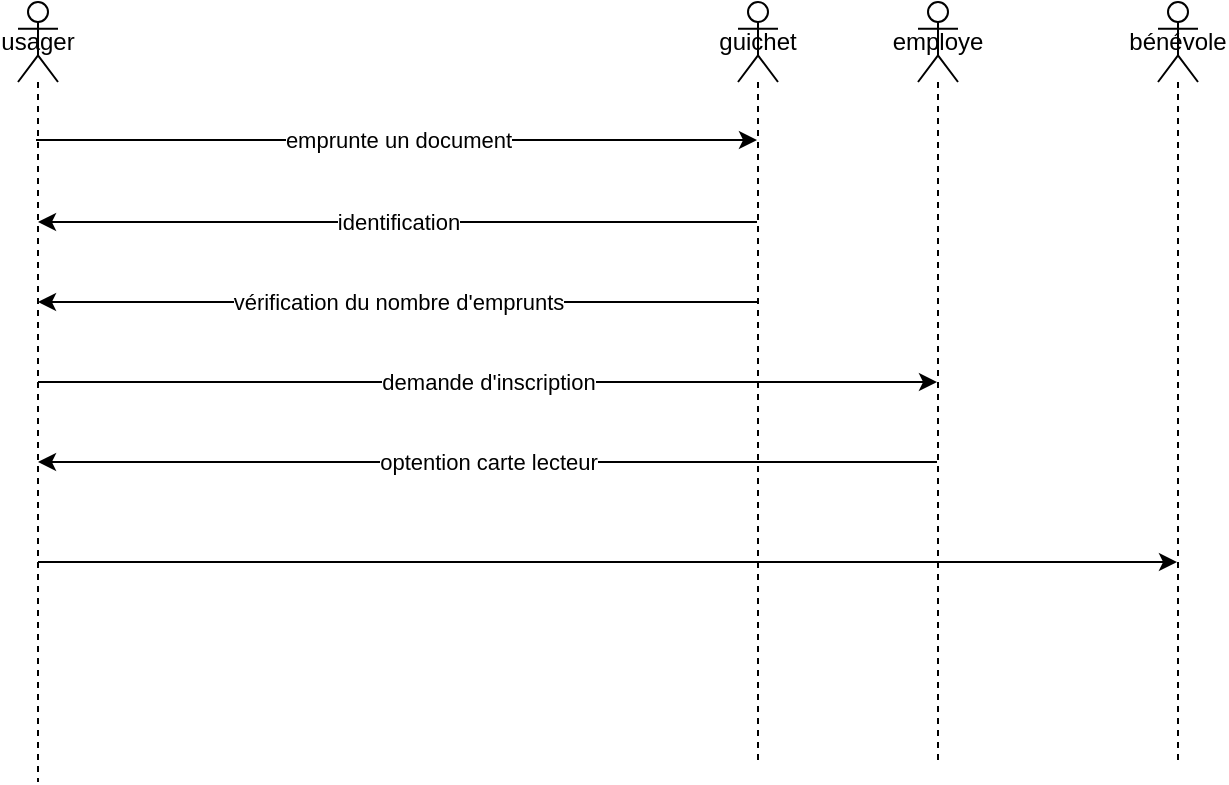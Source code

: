 <mxfile version="21.2.1" type="device">
  <diagram name="Page-1" id="UY4hCyXo2259MbdRgzdy">
    <mxGraphModel dx="1600" dy="843" grid="1" gridSize="10" guides="1" tooltips="1" connect="1" arrows="1" fold="1" page="1" pageScale="1" pageWidth="827" pageHeight="1169" math="0" shadow="0">
      <root>
        <mxCell id="0" />
        <mxCell id="1" parent="0" />
        <mxCell id="2h3wo2-aDn0wdL-ZUtug-1" value="usager" style="shape=umlLifeline;perimeter=lifelinePerimeter;whiteSpace=wrap;html=1;container=1;dropTarget=0;collapsible=0;recursiveResize=0;outlineConnect=0;portConstraint=eastwest;newEdgeStyle={&quot;edgeStyle&quot;:&quot;elbowEdgeStyle&quot;,&quot;elbow&quot;:&quot;vertical&quot;,&quot;curved&quot;:0,&quot;rounded&quot;:0};participant=umlActor;" parent="1" vertex="1">
          <mxGeometry x="100" y="120" width="20" height="390" as="geometry" />
        </mxCell>
        <mxCell id="2h3wo2-aDn0wdL-ZUtug-5" value="guichet" style="shape=umlLifeline;perimeter=lifelinePerimeter;whiteSpace=wrap;html=1;container=1;dropTarget=0;collapsible=0;recursiveResize=0;outlineConnect=0;portConstraint=eastwest;newEdgeStyle={&quot;edgeStyle&quot;:&quot;elbowEdgeStyle&quot;,&quot;elbow&quot;:&quot;vertical&quot;,&quot;curved&quot;:0,&quot;rounded&quot;:0};participant=umlActor;" parent="1" vertex="1">
          <mxGeometry x="460" y="120" width="20" height="380" as="geometry" />
        </mxCell>
        <mxCell id="2h3wo2-aDn0wdL-ZUtug-6" value="employe" style="shape=umlLifeline;perimeter=lifelinePerimeter;whiteSpace=wrap;html=1;container=1;dropTarget=0;collapsible=0;recursiveResize=0;outlineConnect=0;portConstraint=eastwest;newEdgeStyle={&quot;edgeStyle&quot;:&quot;elbowEdgeStyle&quot;,&quot;elbow&quot;:&quot;vertical&quot;,&quot;curved&quot;:0,&quot;rounded&quot;:0};participant=umlActor;" parent="1" vertex="1">
          <mxGeometry x="550" y="120" width="20" height="380" as="geometry" />
        </mxCell>
        <mxCell id="2h3wo2-aDn0wdL-ZUtug-7" value="emprunte un document" style="endArrow=classic;html=1;rounded=0;exitX=0.45;exitY=0.177;exitDx=0;exitDy=0;exitPerimeter=0;" parent="1" source="2h3wo2-aDn0wdL-ZUtug-1" target="2h3wo2-aDn0wdL-ZUtug-5" edge="1">
          <mxGeometry width="50" height="50" relative="1" as="geometry">
            <mxPoint x="390" y="340" as="sourcePoint" />
            <mxPoint x="440" y="290" as="targetPoint" />
          </mxGeometry>
        </mxCell>
        <mxCell id="2h3wo2-aDn0wdL-ZUtug-8" value="identification" style="endArrow=classic;html=1;rounded=0;" parent="1" source="2h3wo2-aDn0wdL-ZUtug-5" target="2h3wo2-aDn0wdL-ZUtug-1" edge="1">
          <mxGeometry width="50" height="50" relative="1" as="geometry">
            <mxPoint x="450" y="220" as="sourcePoint" />
            <mxPoint x="440" y="290" as="targetPoint" />
            <Array as="points">
              <mxPoint x="430" y="230" />
              <mxPoint x="340" y="230" />
            </Array>
          </mxGeometry>
        </mxCell>
        <mxCell id="2h3wo2-aDn0wdL-ZUtug-9" value="vérification du nombre d&#39;emprunts" style="endArrow=classic;html=1;rounded=0;" parent="1" source="2h3wo2-aDn0wdL-ZUtug-5" target="2h3wo2-aDn0wdL-ZUtug-1" edge="1">
          <mxGeometry width="50" height="50" relative="1" as="geometry">
            <mxPoint x="390" y="340" as="sourcePoint" />
            <mxPoint x="440" y="290" as="targetPoint" />
            <Array as="points">
              <mxPoint x="250" y="270" />
            </Array>
          </mxGeometry>
        </mxCell>
        <mxCell id="2h3wo2-aDn0wdL-ZUtug-10" value="demande d&#39;inscription" style="endArrow=classic;html=1;rounded=0;" parent="1" source="2h3wo2-aDn0wdL-ZUtug-1" target="2h3wo2-aDn0wdL-ZUtug-6" edge="1">
          <mxGeometry width="50" height="50" relative="1" as="geometry">
            <mxPoint x="390" y="340" as="sourcePoint" />
            <mxPoint x="440" y="290" as="targetPoint" />
            <Array as="points">
              <mxPoint x="380" y="310" />
            </Array>
          </mxGeometry>
        </mxCell>
        <mxCell id="ZTy_NOftBDlpddLuCxFI-1" value="optention carte lecteur" style="endArrow=classic;html=1;rounded=0;" parent="1" source="2h3wo2-aDn0wdL-ZUtug-6" target="2h3wo2-aDn0wdL-ZUtug-1" edge="1">
          <mxGeometry width="50" height="50" relative="1" as="geometry">
            <mxPoint x="390" y="460" as="sourcePoint" />
            <mxPoint x="440" y="410" as="targetPoint" />
            <Array as="points">
              <mxPoint x="480" y="350" />
              <mxPoint x="440" y="350" />
            </Array>
          </mxGeometry>
        </mxCell>
        <mxCell id="GH5DigpEUFXNHnTtTzMi-1" value="" style="endArrow=classic;html=1;rounded=0;" edge="1" parent="1" source="2h3wo2-aDn0wdL-ZUtug-1" target="GH5DigpEUFXNHnTtTzMi-2">
          <mxGeometry width="50" height="50" relative="1" as="geometry">
            <mxPoint x="390" y="460" as="sourcePoint" />
            <mxPoint x="560" y="400" as="targetPoint" />
            <Array as="points">
              <mxPoint x="500" y="400" />
            </Array>
          </mxGeometry>
        </mxCell>
        <mxCell id="GH5DigpEUFXNHnTtTzMi-2" value="bénévole" style="shape=umlLifeline;perimeter=lifelinePerimeter;whiteSpace=wrap;html=1;container=1;dropTarget=0;collapsible=0;recursiveResize=0;outlineConnect=0;portConstraint=eastwest;newEdgeStyle={&quot;edgeStyle&quot;:&quot;elbowEdgeStyle&quot;,&quot;elbow&quot;:&quot;vertical&quot;,&quot;curved&quot;:0,&quot;rounded&quot;:0};participant=umlActor;" vertex="1" parent="1">
          <mxGeometry x="670" y="120" width="20" height="380" as="geometry" />
        </mxCell>
      </root>
    </mxGraphModel>
  </diagram>
</mxfile>
